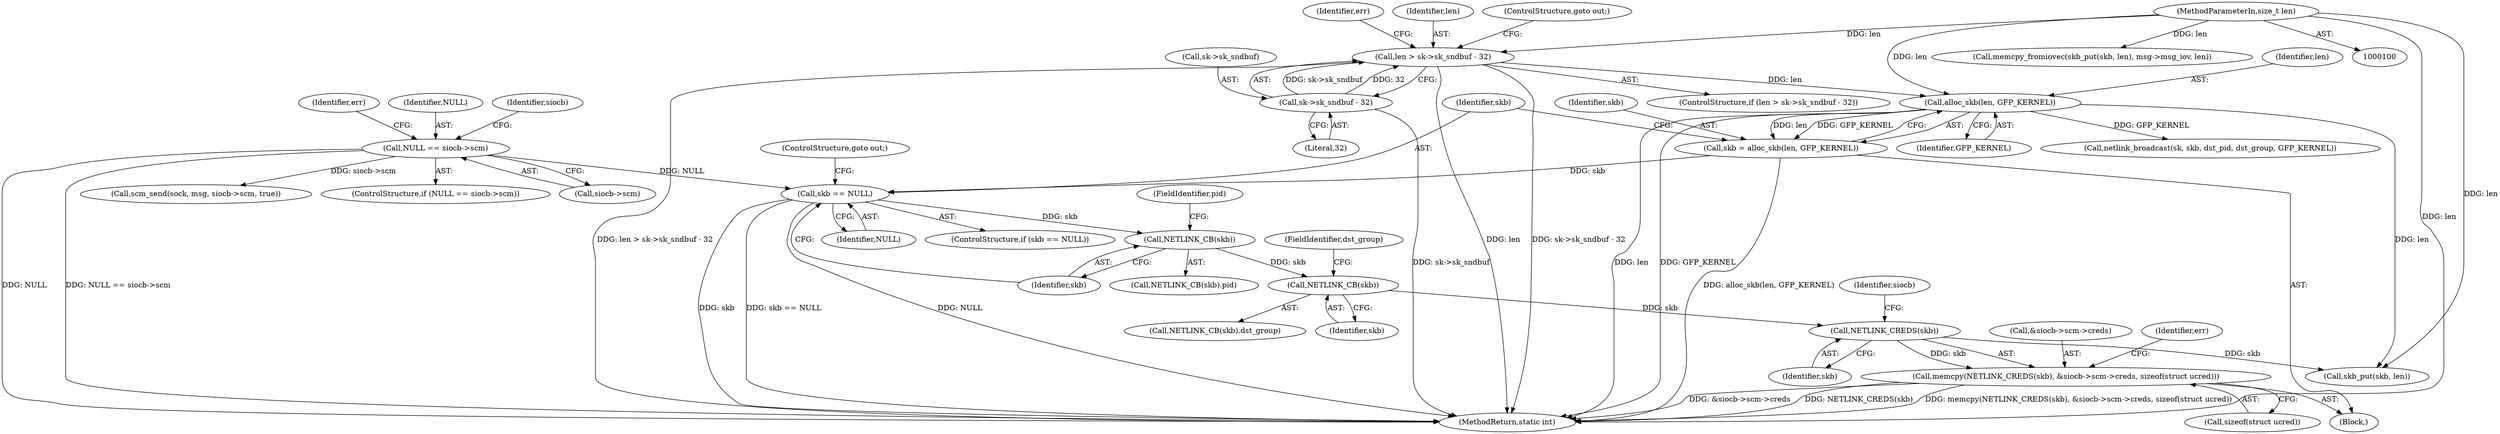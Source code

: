 digraph "0_linux_e0e3cea46d31d23dc40df0a49a7a2c04fe8edfea@API" {
"1000274" [label="(Call,memcpy(NETLINK_CREDS(skb), &siocb->scm->creds, sizeof(struct ucred)))"];
"1000275" [label="(Call,NETLINK_CREDS(skb))"];
"1000270" [label="(Call,NETLINK_CB(skb))"];
"1000262" [label="(Call,NETLINK_CB(skb))"];
"1000256" [label="(Call,skb == NULL)"];
"1000250" [label="(Call,skb = alloc_skb(len, GFP_KERNEL))"];
"1000252" [label="(Call,alloc_skb(len, GFP_KERNEL))"];
"1000238" [label="(Call,len > sk->sk_sndbuf - 32)"];
"1000104" [label="(MethodParameterIn,size_t len)"];
"1000240" [label="(Call,sk->sk_sndbuf - 32)"];
"1000143" [label="(Call,NULL == siocb->scm)"];
"1000251" [label="(Identifier,skb)"];
"1000240" [label="(Call,sk->sk_sndbuf - 32)"];
"1000263" [label="(Identifier,skb)"];
"1000274" [label="(Call,memcpy(NETLINK_CREDS(skb), &siocb->scm->creds, sizeof(struct ucred)))"];
"1000104" [label="(MethodParameterIn,size_t len)"];
"1000150" [label="(Identifier,siocb)"];
"1000269" [label="(Call,NETLINK_CB(skb).dst_group)"];
"1000272" [label="(FieldIdentifier,dst_group)"];
"1000261" [label="(Call,NETLINK_CB(skb).pid)"];
"1000245" [label="(ControlStructure,goto out;)"];
"1000156" [label="(Call,scm_send(sock, msg, siocb->scm, true))"];
"1000142" [label="(ControlStructure,if (NULL == siocb->scm))"];
"1000257" [label="(Identifier,skb)"];
"1000250" [label="(Call,skb = alloc_skb(len, GFP_KERNEL))"];
"1000155" [label="(Identifier,err)"];
"1000280" [label="(Identifier,siocb)"];
"1000277" [label="(Call,&siocb->scm->creds)"];
"1000271" [label="(Identifier,skb)"];
"1000286" [label="(Identifier,err)"];
"1000247" [label="(Identifier,err)"];
"1000256" [label="(Call,skb == NULL)"];
"1000291" [label="(Call,skb_put(skb, len))"];
"1000143" [label="(Call,NULL == siocb->scm)"];
"1000275" [label="(Call,NETLINK_CREDS(skb))"];
"1000283" [label="(Call,sizeof(struct ucred))"];
"1000264" [label="(FieldIdentifier,pid)"];
"1000254" [label="(Identifier,GFP_KERNEL)"];
"1000345" [label="(MethodReturn,static int)"];
"1000290" [label="(Call,memcpy_fromiovec(skb_put(skb, len), msg->msg_iov, len))"];
"1000262" [label="(Call,NETLINK_CB(skb))"];
"1000239" [label="(Identifier,len)"];
"1000258" [label="(Identifier,NULL)"];
"1000270" [label="(Call,NETLINK_CB(skb))"];
"1000241" [label="(Call,sk->sk_sndbuf)"];
"1000238" [label="(Call,len > sk->sk_sndbuf - 32)"];
"1000145" [label="(Call,siocb->scm)"];
"1000259" [label="(ControlStructure,goto out;)"];
"1000105" [label="(Block,)"];
"1000321" [label="(Call,netlink_broadcast(sk, skb, dst_pid, dst_group, GFP_KERNEL))"];
"1000252" [label="(Call,alloc_skb(len, GFP_KERNEL))"];
"1000253" [label="(Identifier,len)"];
"1000244" [label="(Literal,32)"];
"1000276" [label="(Identifier,skb)"];
"1000237" [label="(ControlStructure,if (len > sk->sk_sndbuf - 32))"];
"1000144" [label="(Identifier,NULL)"];
"1000255" [label="(ControlStructure,if (skb == NULL))"];
"1000274" -> "1000105"  [label="AST: "];
"1000274" -> "1000283"  [label="CFG: "];
"1000275" -> "1000274"  [label="AST: "];
"1000277" -> "1000274"  [label="AST: "];
"1000283" -> "1000274"  [label="AST: "];
"1000286" -> "1000274"  [label="CFG: "];
"1000274" -> "1000345"  [label="DDG: NETLINK_CREDS(skb)"];
"1000274" -> "1000345"  [label="DDG: memcpy(NETLINK_CREDS(skb), &siocb->scm->creds, sizeof(struct ucred))"];
"1000274" -> "1000345"  [label="DDG: &siocb->scm->creds"];
"1000275" -> "1000274"  [label="DDG: skb"];
"1000275" -> "1000276"  [label="CFG: "];
"1000276" -> "1000275"  [label="AST: "];
"1000280" -> "1000275"  [label="CFG: "];
"1000270" -> "1000275"  [label="DDG: skb"];
"1000275" -> "1000291"  [label="DDG: skb"];
"1000270" -> "1000269"  [label="AST: "];
"1000270" -> "1000271"  [label="CFG: "];
"1000271" -> "1000270"  [label="AST: "];
"1000272" -> "1000270"  [label="CFG: "];
"1000262" -> "1000270"  [label="DDG: skb"];
"1000262" -> "1000261"  [label="AST: "];
"1000262" -> "1000263"  [label="CFG: "];
"1000263" -> "1000262"  [label="AST: "];
"1000264" -> "1000262"  [label="CFG: "];
"1000256" -> "1000262"  [label="DDG: skb"];
"1000256" -> "1000255"  [label="AST: "];
"1000256" -> "1000258"  [label="CFG: "];
"1000257" -> "1000256"  [label="AST: "];
"1000258" -> "1000256"  [label="AST: "];
"1000259" -> "1000256"  [label="CFG: "];
"1000263" -> "1000256"  [label="CFG: "];
"1000256" -> "1000345"  [label="DDG: NULL"];
"1000256" -> "1000345"  [label="DDG: skb"];
"1000256" -> "1000345"  [label="DDG: skb == NULL"];
"1000250" -> "1000256"  [label="DDG: skb"];
"1000143" -> "1000256"  [label="DDG: NULL"];
"1000250" -> "1000105"  [label="AST: "];
"1000250" -> "1000252"  [label="CFG: "];
"1000251" -> "1000250"  [label="AST: "];
"1000252" -> "1000250"  [label="AST: "];
"1000257" -> "1000250"  [label="CFG: "];
"1000250" -> "1000345"  [label="DDG: alloc_skb(len, GFP_KERNEL)"];
"1000252" -> "1000250"  [label="DDG: len"];
"1000252" -> "1000250"  [label="DDG: GFP_KERNEL"];
"1000252" -> "1000254"  [label="CFG: "];
"1000253" -> "1000252"  [label="AST: "];
"1000254" -> "1000252"  [label="AST: "];
"1000252" -> "1000345"  [label="DDG: len"];
"1000252" -> "1000345"  [label="DDG: GFP_KERNEL"];
"1000238" -> "1000252"  [label="DDG: len"];
"1000104" -> "1000252"  [label="DDG: len"];
"1000252" -> "1000291"  [label="DDG: len"];
"1000252" -> "1000321"  [label="DDG: GFP_KERNEL"];
"1000238" -> "1000237"  [label="AST: "];
"1000238" -> "1000240"  [label="CFG: "];
"1000239" -> "1000238"  [label="AST: "];
"1000240" -> "1000238"  [label="AST: "];
"1000245" -> "1000238"  [label="CFG: "];
"1000247" -> "1000238"  [label="CFG: "];
"1000238" -> "1000345"  [label="DDG: len"];
"1000238" -> "1000345"  [label="DDG: sk->sk_sndbuf - 32"];
"1000238" -> "1000345"  [label="DDG: len > sk->sk_sndbuf - 32"];
"1000104" -> "1000238"  [label="DDG: len"];
"1000240" -> "1000238"  [label="DDG: sk->sk_sndbuf"];
"1000240" -> "1000238"  [label="DDG: 32"];
"1000104" -> "1000100"  [label="AST: "];
"1000104" -> "1000345"  [label="DDG: len"];
"1000104" -> "1000291"  [label="DDG: len"];
"1000104" -> "1000290"  [label="DDG: len"];
"1000240" -> "1000244"  [label="CFG: "];
"1000241" -> "1000240"  [label="AST: "];
"1000244" -> "1000240"  [label="AST: "];
"1000240" -> "1000345"  [label="DDG: sk->sk_sndbuf"];
"1000143" -> "1000142"  [label="AST: "];
"1000143" -> "1000145"  [label="CFG: "];
"1000144" -> "1000143"  [label="AST: "];
"1000145" -> "1000143"  [label="AST: "];
"1000150" -> "1000143"  [label="CFG: "];
"1000155" -> "1000143"  [label="CFG: "];
"1000143" -> "1000345"  [label="DDG: NULL"];
"1000143" -> "1000345"  [label="DDG: NULL == siocb->scm"];
"1000143" -> "1000156"  [label="DDG: siocb->scm"];
}
